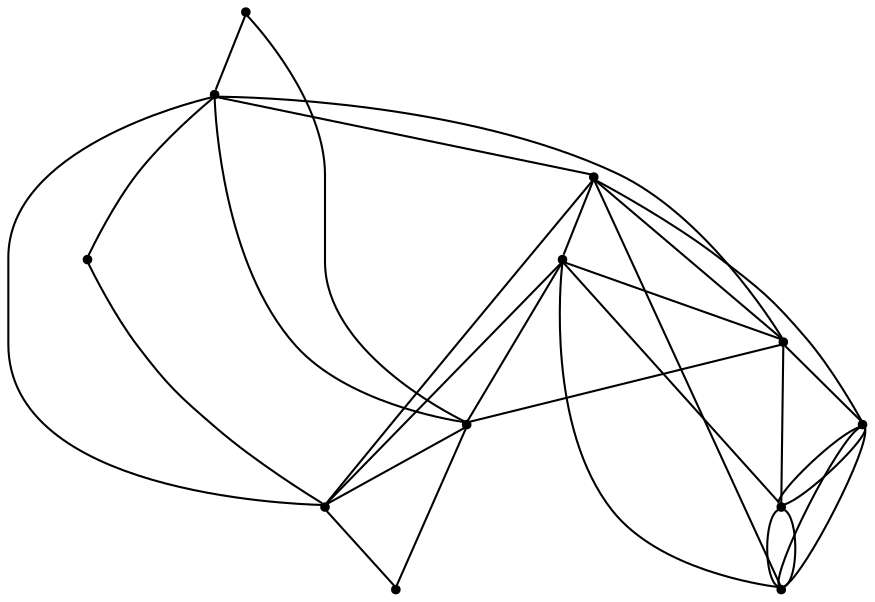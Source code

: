 graph {
  node [shape=point,comment="{\"directed\":false,\"doi\":\"10.1007/978-3-319-73915-1_3\",\"figure\":\"5 (2)\"}"]

  v0 [pos="1323.9661783937463,458.403624214405"]
  v1 [pos="1474.5026005613838,458.92453414801275"]
  v2 [pos="1399.7948577911543,454.54894157581856"]
  v3 [pos="1434.1795316002833,394.31109998581974"]
  v4 [pos="1400.1491724545672,397.55305214097797"]
  v5 [pos="1414.8462044660391,424.11538914611566"]
  v6 [pos="1398.8531133250483,328.33867081617257"]
  v7 [pos="1384.7258017419404,424.11945875497196"]
  v8 [pos="1364.3141740145843,394.7277261924845"]
  v9 [pos="1556.6605213201442,323.97554142110084"]
  v10 [pos="1398.753025155592,597.3825471112782"]
  v11 [pos="1240.927971374585,323.97554142110084"]

  v11 -- v6 [id="-2",pos="1240.927971374585,323.97554142110084 1398.8531133250483,328.33867081617257 1398.8531133250483,328.33867081617257 1398.8531133250483,328.33867081617257"]
  v11 -- v0 [id="-3",pos="1240.927971374585,323.97554142110084 1323.9661783937463,458.403624214405 1323.9661783937463,458.403624214405 1323.9661783937463,458.403624214405"]
  v0 -- v10 [id="-4",pos="1323.9661783937463,458.403624214405 1398.753025155592,597.3825471112782 1398.753025155592,597.3825471112782 1398.753025155592,597.3825471112782"]
  v6 -- v9 [id="-6",pos="1398.8531133250483,328.33867081617257 1556.6605213201442,323.97554142110084 1556.6605213201442,323.97554142110084 1556.6605213201442,323.97554142110084"]
  v0 -- v8 [id="-9",pos="1323.9661783937463,458.403624214405 1364.3141740145843,394.7277261924845 1364.3141740145843,394.7277261924845 1364.3141740145843,394.7277261924845"]
  v0 -- v2 [id="-10",pos="1323.9661783937463,458.403624214405 1399.7948577911543,454.54894157581856 1399.7948577911543,454.54894157581856 1399.7948577911543,454.54894157581856"]
  v2 -- v1 [id="-11",pos="1399.7948577911543,454.54894157581856 1474.5026005613838,458.92453414801275 1474.5026005613838,458.92453414801275 1474.5026005613838,458.92453414801275"]
  v8 -- v6 [id="-13",pos="1364.3141740145843,394.7277261924845 1398.8531133250483,328.33867081617257 1398.8531133250483,328.33867081617257 1398.8531133250483,328.33867081617257"]
  v8 -- v4 [id="-14",pos="1364.3141740145843,394.7277261924845 1400.1491724545672,397.55305214097797 1400.1491724545672,397.55305214097797 1400.1491724545672,397.55305214097797"]
  v4 -- v3 [id="-15",pos="1400.1491724545672,397.55305214097797 1434.1795316002833,394.31109998581974 1434.1795316002833,394.31109998581974 1434.1795316002833,394.31109998581974"]
  v8 -- v7 [id="-17",pos="1364.3141740145843,394.7277261924845 1384.7258017419404,424.11945875497196 1384.7258017419404,424.11945875497196 1384.7258017419404,424.11945875497196"]
  v7 -- v4 [id="-18",pos="1384.7258017419404,424.11945875497196 1400.1491724545672,397.55305214097797 1400.1491724545672,397.55305214097797 1400.1491724545672,397.55305214097797"]
  v7 -- v2 [id="-19",pos="1384.7258017419404,424.11945875497196 1399.7948577911543,454.54894157581856 1399.7948577911543,454.54894157581856 1399.7948577911543,454.54894157581856"]
  v10 -- v1 [id="-20",pos="1398.753025155592,597.3825471112782 1474.5026005613838,458.92453414801275 1474.5026005613838,458.92453414801275 1474.5026005613838,458.92453414801275"]
  v1 -- v9 [id="-21",pos="1474.5026005613838,458.92453414801275 1556.6605213201442,323.97554142110084 1556.6605213201442,323.97554142110084 1556.6605213201442,323.97554142110084"]
  v6 -- v3 [id="-22",pos="1398.8531133250483,328.33867081617257 1434.1795316002833,394.31109998581974 1434.1795316002833,394.31109998581974 1434.1795316002833,394.31109998581974"]
  v3 -- v1 [id="-25",pos="1434.1795316002833,394.31109998581974 1474.5026005613838,458.92453414801275 1474.5026005613838,458.92453414801275 1474.5026005613838,458.92453414801275"]
  v2 -- v5 [id="-29",pos="1399.7948577911543,454.54894157581856 1414.8462044660391,424.11538914611566 1414.8462044660391,424.11538914611566 1414.8462044660391,424.11538914611566"]
  v4 -- v5 [id="-30",pos="1400.1491724545672,397.55305214097797 1414.8462044660391,424.11538914611566 1414.8462044660391,424.11538914611566 1414.8462044660391,424.11538914611566"]
  v5 -- v7 [id="-32",pos="1414.8462044660391,424.11538914611566 1384.7258017419404,424.11945875497196 1384.7258017419404,424.11945875497196 1384.7258017419404,424.11945875497196"]
  v5 -- v3 [id="-33",pos="1414.8462044660391,424.11538914611566 1434.1795316002833,394.31109998581974 1434.1795316002833,394.31109998581974 1434.1795316002833,394.31109998581974"]
  v1 -- v0 [id="-41",pos="1474.5026005613838,458.92453414801275 1427.5739140557623,433.17204821912367 1370.6546578219998,433.2309080222187 1323.9661783937463,458.403624214405"]
  v0 -- v6 [id="-43",pos="1323.9661783937463,458.403624214405 1368.6841759972958,430.6481308822527 1397.3340810446714,381.7904020681286 1398.8531133250483,328.33867081617257"]
  v8 -- v2 [id="-46",pos="1364.3141740145843,394.7277261924845 1352.5234149012572,387.8718089288718 1338.8720327241026,383.61520476223836 1324.2234571317517,383.5635173468576 1282.8918758659624,383.4218122947281 1249.2740783742702,416.81005972320827 1249.1324033796393,458.141134443173 1248.9865315494403,499.47220916313773 1282.3751563837493,533.0938232244719 1323.7025408139707,533.2396614730961 1365.03412207976,533.3813665252255 1398.6561164070204,499.99311909674543 1399.7948577911543,454.54894157581856"]
  v4 -- v7 [id="-48",pos="1400.1491724545672,397.55305214097797 1400.2605793623738,374.8748070571774 1384.1663508430345,358.78494077355145 1364.3173534354694,358.78494077355145 1344.468356027904,358.78494077355145 1328.3741275085647,374.8748070571774 1328.3741275085647,394.7277261924845 1328.3741275085647,414.58064532779156 1344.468356027904,430.67051161141757 1364.3173534354694,430.67051161141757 1371.9395987075386,430.67051161141757 1379.0081473246469,428.2978209331835 1384.7258017419404,424.11945875497196"]
  v7 -- v5 [id="-49",pos="1384.7258017419404,424.11945875497196 1374.1668602141015,429.3595450993845 1366.639193887719,439.95664285910544 1365.900959389818,452.5653887841975 1364.8007525868088,471.2848264715646 1379.090468988717,487.3455060291742 1397.8060664392347,488.4415025642893 1416.5298032072178,489.54166408971827 1432.5907113956835,475.2520592300834 1433.6867213631244,456.5368183268494 1434.5079606276436,442.51038464017404 1426.6931823125688,429.97433422665534 1414.8462044660391,424.11538914611566"]
  v2 -- v3 [id="-53",pos="1399.7948577911543,454.54894157581856 1399.5228265402427,499.99311909674543 1432.911578551387,533.6147331580796 1474.2389629816084,533.7605714067038 1515.570544247398,533.9022764588333 1549.192538574658,500.5140290303532 1549.338410404857,459.1829543103884 1549.480085399488,417.8518795904237 1516.0914605651792,384.23026552908954 1474.7598792993897,384.0844272804653 1460.1150492965116,384.0342175779707 1446.4381309900846,388.1935762279945 1434.1795316002833,394.31109998581974"]
  v3 -- v8 [id="-57",pos="1434.1795316002833,394.31109998581974 1457.6196027227375,381.7521844719813 1473.5913692976271,357.05663909899647 1473.6889231685216,328.5970909785483 1473.8347949987206,287.2660162585836 1440.4461701644116,253.64856718756323 1399.1145888986223,253.49856394862513 1357.7830076328328,253.3568906903149 1324.160886128737,286.74510632497584 1324.0109446398055,328.07618104494054 1323.9174646797762,357.03705837454265 1340.2808706017736,382.21269041007406 1364.3141740145843,394.7277261924845"]
  v4 -- v5 [id="-59",pos="1400.1491724545672,397.55305214097797 1401.3858400019558,373.6079505377357 1417.4425513548535,359.3225106684147 1436.162218464104,360.42267219384365 1454.8818855733543,361.51450373864486 1469.1674051396944,377.5793800803876 1468.0755920078213,396.2987859739354 1466.9753852048123,415.01402687716944 1450.9144770163466,429.30363173680433 1432.1907402483637,428.20347021137536 1426.113477361227,427.84765944677076 1420.5035378304428,425.9146466579425 1414.8462044660391,424.11538914611566"]
  v6 -- v1 [id="-61",pos="1398.8531133250483,328.33867081617257 1400.3042751999303,380.8602097478095 1428.0805770418592,430.61719226671414 1474.5026005613838,458.92453414801275"]
}